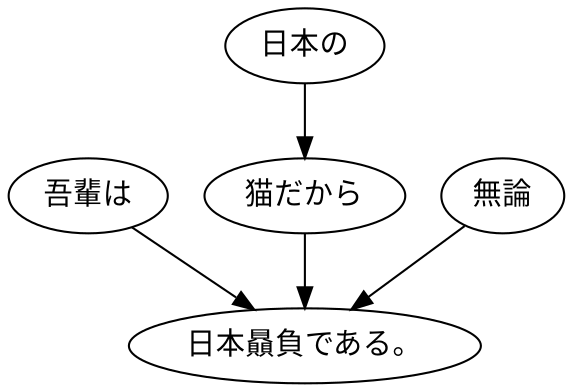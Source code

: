digraph graph3212 {
	node0 [label="吾輩は"];
	node1 [label="日本の"];
	node2 [label="猫だから"];
	node3 [label="無論"];
	node4 [label="日本贔負である。"];
	node0 -> node4;
	node1 -> node2;
	node2 -> node4;
	node3 -> node4;
}

